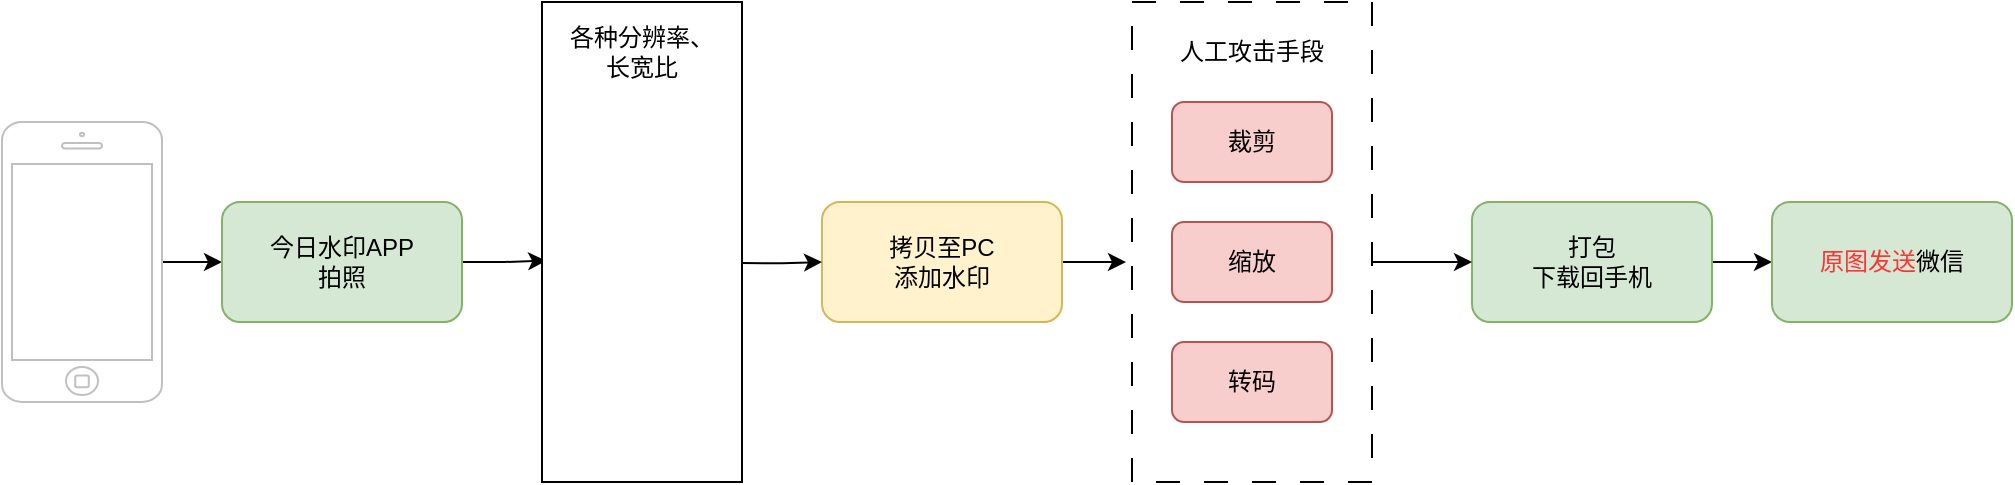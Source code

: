 <mxfile version="27.1.6">
  <diagram name="Page-1" id="5rYsFSR_QrqjiRWEpYEW">
    <mxGraphModel dx="670" dy="429" grid="1" gridSize="10" guides="1" tooltips="1" connect="1" arrows="1" fold="1" page="1" pageScale="1" pageWidth="850" pageHeight="1100" math="0" shadow="0">
      <root>
        <mxCell id="0" />
        <mxCell id="1" parent="0" />
        <mxCell id="d27uNprX1SnxHwTUW2pF-4" value="" style="edgeStyle=orthogonalEdgeStyle;rounded=0;orthogonalLoop=1;jettySize=auto;html=1;" edge="1" parent="1" source="d27uNprX1SnxHwTUW2pF-1" target="d27uNprX1SnxHwTUW2pF-2">
          <mxGeometry relative="1" as="geometry" />
        </mxCell>
        <mxCell id="d27uNprX1SnxHwTUW2pF-1" value="" style="html=1;verticalLabelPosition=bottom;labelBackgroundColor=#ffffff;verticalAlign=top;shadow=0;dashed=0;strokeWidth=1;shape=mxgraph.ios7.misc.iphone;strokeColor=#c0c0c0;" vertex="1" parent="1">
          <mxGeometry x="60" y="220" width="80" height="140" as="geometry" />
        </mxCell>
        <mxCell id="d27uNprX1SnxHwTUW2pF-26" value="" style="edgeStyle=orthogonalEdgeStyle;rounded=0;orthogonalLoop=1;jettySize=auto;html=1;entryX=0.019;entryY=0.539;entryDx=0;entryDy=0;entryPerimeter=0;" edge="1" parent="1" source="d27uNprX1SnxHwTUW2pF-2">
          <mxGeometry relative="1" as="geometry">
            <mxPoint x="332.09" y="289.36" as="targetPoint" />
          </mxGeometry>
        </mxCell>
        <mxCell id="d27uNprX1SnxHwTUW2pF-2" value="今日水印APP&lt;div&gt;拍照&lt;/div&gt;" style="rounded=1;whiteSpace=wrap;html=1;fillColor=#d5e8d4;strokeColor=#82b366;" vertex="1" parent="1">
          <mxGeometry x="170" y="260" width="120" height="60" as="geometry" />
        </mxCell>
        <mxCell id="d27uNprX1SnxHwTUW2pF-15" value="" style="edgeStyle=orthogonalEdgeStyle;rounded=0;orthogonalLoop=1;jettySize=auto;html=1;entryX=-0.025;entryY=0.542;entryDx=0;entryDy=0;entryPerimeter=0;exitX=1;exitY=0.5;exitDx=0;exitDy=0;" edge="1" parent="1" source="d27uNprX1SnxHwTUW2pF-6" target="d27uNprX1SnxHwTUW2pF-9">
          <mxGeometry relative="1" as="geometry">
            <mxPoint x="565" y="290" as="sourcePoint" />
          </mxGeometry>
        </mxCell>
        <mxCell id="d27uNprX1SnxHwTUW2pF-6" value="拷贝至PC&lt;div&gt;添加水印&lt;/div&gt;" style="rounded=1;whiteSpace=wrap;html=1;fillColor=#fff2cc;strokeColor=#d6b656;" vertex="1" parent="1">
          <mxGeometry x="470" y="260" width="120" height="60" as="geometry" />
        </mxCell>
        <mxCell id="d27uNprX1SnxHwTUW2pF-14" value="" style="group" vertex="1" connectable="0" parent="1">
          <mxGeometry x="625" y="160" width="120" height="240" as="geometry" />
        </mxCell>
        <mxCell id="d27uNprX1SnxHwTUW2pF-9" value="" style="rounded=0;whiteSpace=wrap;html=1;dashed=1;dashPattern=12 12;fillColor=default;" vertex="1" parent="d27uNprX1SnxHwTUW2pF-14">
          <mxGeometry width="120" height="240" as="geometry" />
        </mxCell>
        <mxCell id="d27uNprX1SnxHwTUW2pF-10" value="裁剪" style="rounded=1;whiteSpace=wrap;html=1;fillColor=#f8cecc;strokeColor=#b85450;" vertex="1" parent="d27uNprX1SnxHwTUW2pF-14">
          <mxGeometry x="20" y="50" width="80" height="40" as="geometry" />
        </mxCell>
        <mxCell id="d27uNprX1SnxHwTUW2pF-11" value="人工攻击手段" style="rounded=0;whiteSpace=wrap;html=1;fillColor=none;strokeColor=none;" vertex="1" parent="d27uNprX1SnxHwTUW2pF-14">
          <mxGeometry x="10" y="10" width="100" height="30" as="geometry" />
        </mxCell>
        <mxCell id="d27uNprX1SnxHwTUW2pF-12" value="缩放" style="rounded=1;whiteSpace=wrap;html=1;fillColor=#f8cecc;strokeColor=#b85450;" vertex="1" parent="d27uNprX1SnxHwTUW2pF-14">
          <mxGeometry x="20" y="110" width="80" height="40" as="geometry" />
        </mxCell>
        <mxCell id="d27uNprX1SnxHwTUW2pF-13" value="转码" style="rounded=1;whiteSpace=wrap;html=1;fillColor=#f8cecc;strokeColor=#b85450;" vertex="1" parent="d27uNprX1SnxHwTUW2pF-14">
          <mxGeometry x="20" y="170" width="80" height="40" as="geometry" />
        </mxCell>
        <mxCell id="d27uNprX1SnxHwTUW2pF-19" value="" style="edgeStyle=orthogonalEdgeStyle;rounded=0;orthogonalLoop=1;jettySize=auto;html=1;" edge="1" parent="1" source="d27uNprX1SnxHwTUW2pF-16" target="d27uNprX1SnxHwTUW2pF-18">
          <mxGeometry relative="1" as="geometry" />
        </mxCell>
        <mxCell id="d27uNprX1SnxHwTUW2pF-16" value="打包&lt;br&gt;&lt;div&gt;下载回手机&lt;/div&gt;" style="rounded=1;whiteSpace=wrap;html=1;fillColor=#d5e8d4;strokeColor=#82b366;" vertex="1" parent="1">
          <mxGeometry x="795" y="260" width="120" height="60" as="geometry" />
        </mxCell>
        <mxCell id="d27uNprX1SnxHwTUW2pF-17" value="" style="edgeStyle=orthogonalEdgeStyle;rounded=0;orthogonalLoop=1;jettySize=auto;html=1;" edge="1" parent="1" source="d27uNprX1SnxHwTUW2pF-9" target="d27uNprX1SnxHwTUW2pF-16">
          <mxGeometry relative="1" as="geometry">
            <Array as="points">
              <mxPoint x="775" y="290" />
              <mxPoint x="775" y="290" />
            </Array>
          </mxGeometry>
        </mxCell>
        <mxCell id="d27uNprX1SnxHwTUW2pF-18" value="&lt;font style=&quot;color: rgb(255, 51, 51);&quot;&gt;原图发送&lt;/font&gt;微信" style="rounded=1;whiteSpace=wrap;html=1;fillColor=#d5e8d4;strokeColor=#82b366;" vertex="1" parent="1">
          <mxGeometry x="945" y="260" width="120" height="60" as="geometry" />
        </mxCell>
        <mxCell id="d27uNprX1SnxHwTUW2pF-28" value="" style="edgeStyle=orthogonalEdgeStyle;rounded=0;orthogonalLoop=1;jettySize=auto;html=1;exitX=1;exitY=0.544;exitDx=0;exitDy=0;exitPerimeter=0;" edge="1" parent="1" source="d27uNprX1SnxHwTUW2pF-27" target="d27uNprX1SnxHwTUW2pF-6">
          <mxGeometry relative="1" as="geometry" />
        </mxCell>
        <mxCell id="d27uNprX1SnxHwTUW2pF-27" value="" style="rounded=0;whiteSpace=wrap;html=1;" vertex="1" parent="1">
          <mxGeometry x="330" y="160" width="100" height="240" as="geometry" />
        </mxCell>
        <mxCell id="d27uNprX1SnxHwTUW2pF-38" value="各种分辨率、&lt;div&gt;长宽比&lt;/div&gt;" style="rounded=0;whiteSpace=wrap;html=1;fillColor=none;strokeColor=none;" vertex="1" parent="1">
          <mxGeometry x="330" y="170" width="100" height="30" as="geometry" />
        </mxCell>
      </root>
    </mxGraphModel>
  </diagram>
</mxfile>
